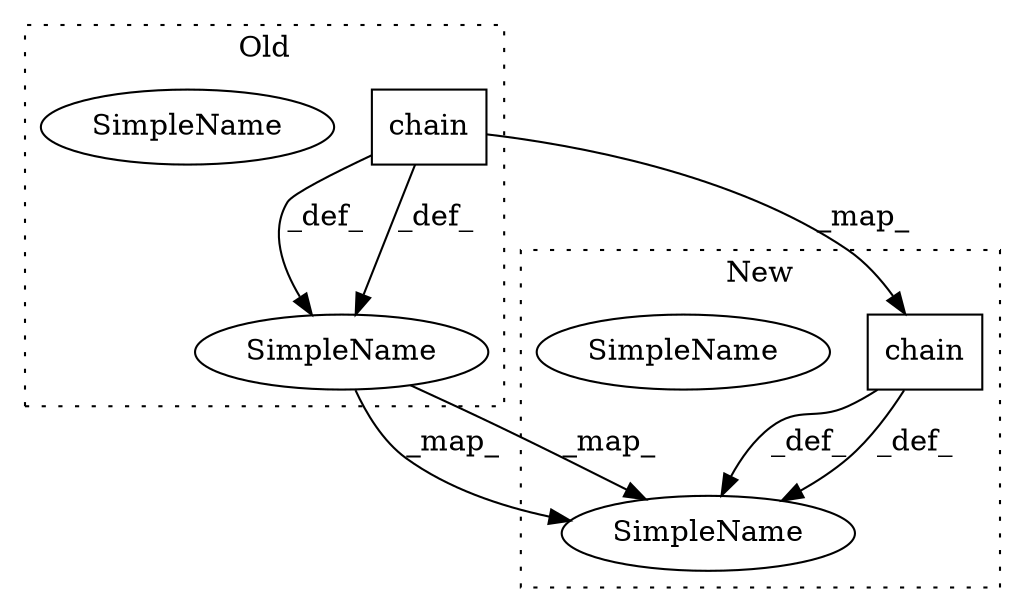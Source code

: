 digraph G {
subgraph cluster0 {
1 [label="chain" a="32" s="2662,2844" l="15,-3" shape="box"];
3 [label="SimpleName" a="42" s="3705" l="9" shape="ellipse"];
6 [label="SimpleName" a="42" s="3705" l="9" shape="ellipse"];
label = "Old";
style="dotted";
}
subgraph cluster1 {
2 [label="chain" a="32" s="2742,2924" l="15,-3" shape="box"];
4 [label="SimpleName" a="42" s="4248" l="9" shape="ellipse"];
5 [label="SimpleName" a="42" s="4248" l="9" shape="ellipse"];
label = "New";
style="dotted";
}
1 -> 6 [label="_def_"];
1 -> 2 [label="_map_"];
1 -> 6 [label="_def_"];
2 -> 5 [label="_def_"];
2 -> 5 [label="_def_"];
6 -> 5 [label="_map_"];
6 -> 5 [label="_map_"];
}